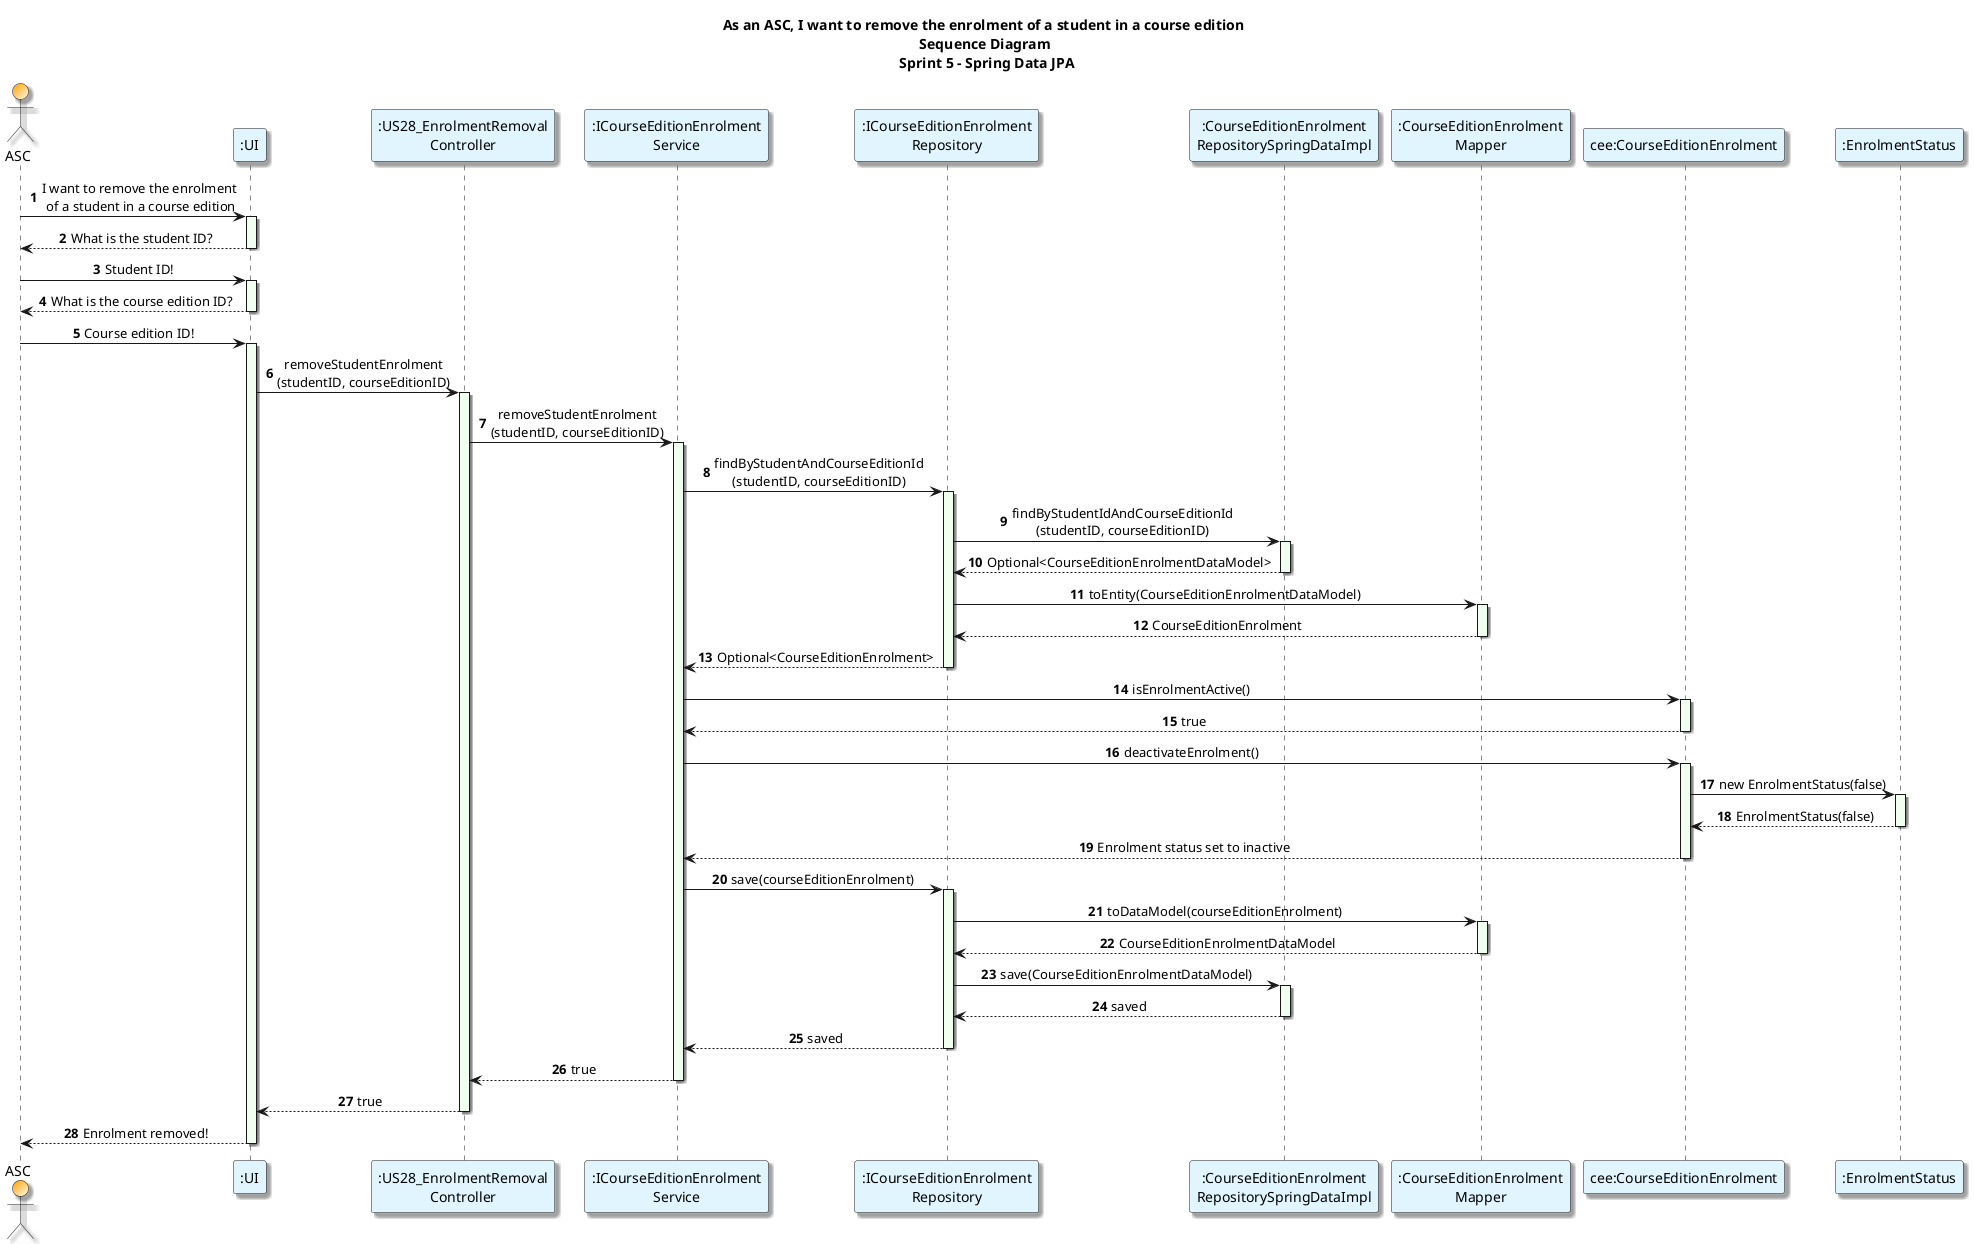 @startuml

title As an ASC, I want to remove the enrolment of a student in a course edition \n Sequence Diagram \n Sprint 5 - Spring Data JPA
autonumber
skinparam {
  ActivityPadding 2
  ActivityMargin 2
  BoxPadding 2
}
skinparam defaultTextAlignment center
skinparam shadowing true

actor ASC #Orange/White
participant ":UI" as UI #E1F5FE
participant ":US28_EnrolmentRemoval\nController" as Controller #E1F5FE
participant ":ICourseEditionEnrolment\nService" as Service #E1F5FE
participant ":ICourseEditionEnrolment\nRepository" as Repository #E1F5FE
participant ":CourseEditionEnrolment\nRepositorySpringDataImpl" as SpringDataRepo #E1F5FE
participant ":CourseEditionEnrolment\nMapper" as Mapper #E1F5FE

' Step 1: ASC triggers removal
ASC -> UI : I want to remove the enrolment\n of a student in a course edition
activate UI #HoneyDew
UI --> ASC : What is the student ID?
deactivate UI
ASC -> UI : Student ID!
activate UI #HoneyDew
UI --> ASC : What is the course edition ID?
deactivate UI
ASC -> UI : Course edition ID!
activate UI #HoneyDew
UI -> Controller: removeStudentEnrolment\n(studentID, courseEditionID)
activate Controller #HoneyDew

' Step 2: Delegate to service
Controller -> Service: removeStudentEnrolment\n(studentID, courseEditionID)
activate Service #HoneyDew

' Step 3: Check if enrolment exists
Service -> Repository: findByStudentAndCourseEditionId\n(studentID, courseEditionID)
activate Repository #HoneyDew
Repository -> SpringDataRepo: findByStudentIdAndCourseEditionId\n(studentID, courseEditionID)
activate SpringDataRepo #HoneyDew
SpringDataRepo --> Repository: Optional<CourseEditionEnrolmentDataModel>
deactivate SpringDataRepo

' Step 4: Map to domain entity
Repository -> Mapper: toEntity(CourseEditionEnrolmentDataModel)
activate Mapper #HoneyDew
Mapper --> Repository: CourseEditionEnrolment
deactivate Mapper
Repository --> Service: Optional<CourseEditionEnrolment>
deactivate Repository

' Step 5: Deactivate Enrolment
participant "cee:CourseEditionEnrolment" as Enrolment #E1F5FE
Service -> Enrolment : isEnrolmentActive()
activate Enrolment #HoneyDew
Enrolment --> Service : true
deactivate Enrolment
Service -> Enrolment : deactivateEnrolment()
activate Enrolment #HoneyDew
participant ":EnrolmentStatus" as Status #E1F5FE
Enrolment -> Status : new EnrolmentStatus(false)
activate Status #HoneyDew
Status --> Enrolment : EnrolmentStatus(false)
deactivate Status
Enrolment --> Service : Enrolment status set to inactive
deactivate Enrolment

' Step 6: Persist updated enrolment
Service -> Repository: save(courseEditionEnrolment)
activate Repository #HoneyDew
Repository -> Mapper: toDataModel(courseEditionEnrolment)
activate Mapper #HoneyDew
Mapper --> Repository: CourseEditionEnrolmentDataModel
deactivate Mapper

Repository -> SpringDataRepo: save(CourseEditionEnrolmentDataModel)
activate SpringDataRepo #HoneyDew
SpringDataRepo --> Repository: saved
deactivate SpringDataRepo
Repository --> Service: saved
deactivate Repository

' Step 7: Response flow back
Service --> Controller: true
deactivate Service
Controller --> UI: true
deactivate Controller
UI --> ASC: Enrolment removed!
deactivate UI


@enduml
